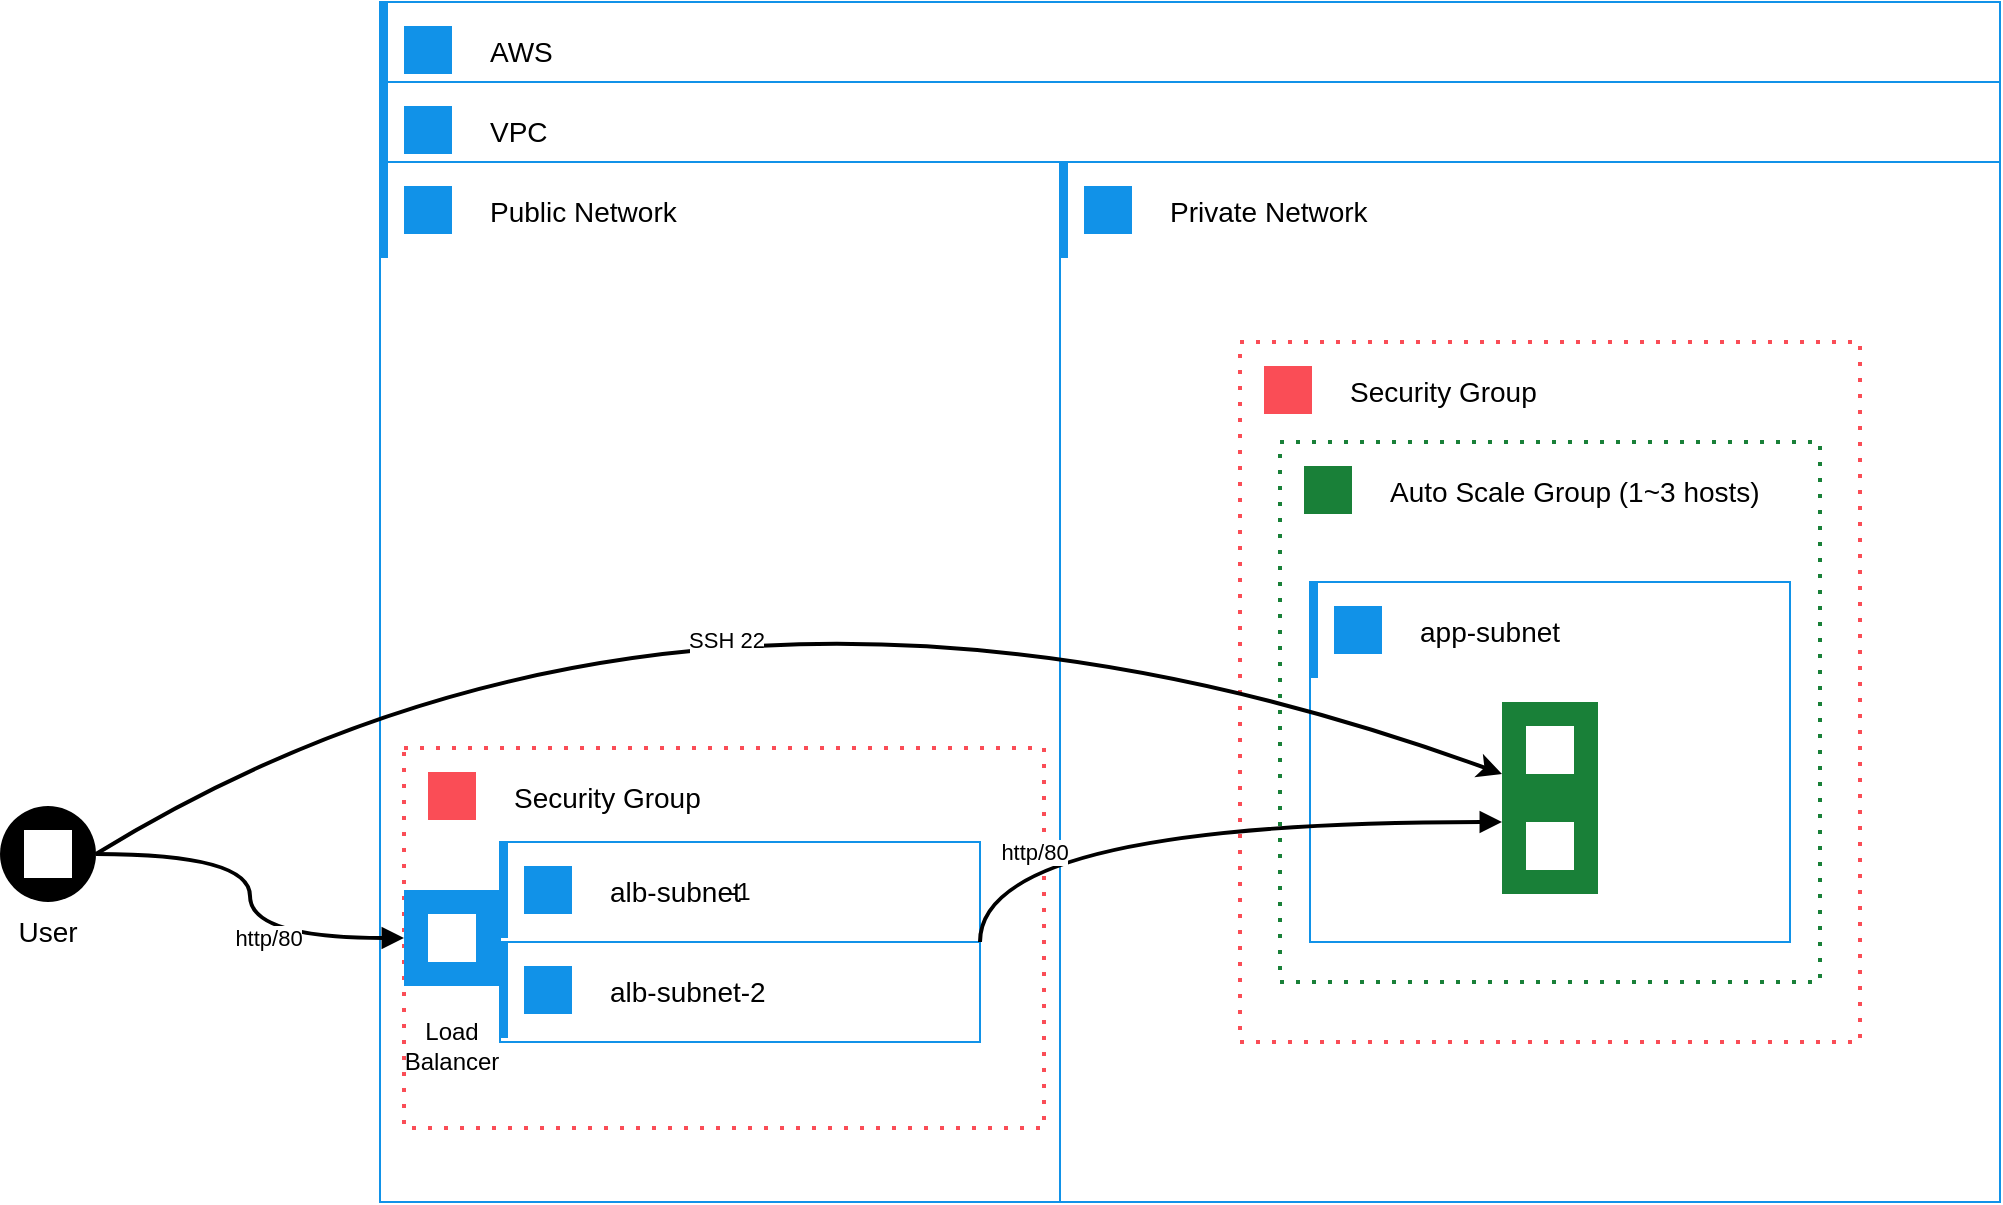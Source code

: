 <mxfile version="26.0.4">
  <diagram name="Page-1" id="7roNWF1qpoUNGFxGU0f3">
    <mxGraphModel dx="2092" dy="941" grid="1" gridSize="10" guides="1" tooltips="1" connect="1" arrows="1" fold="1" page="1" pageScale="1" pageWidth="850" pageHeight="1100" math="0" shadow="0" adaptiveColors="none">
      <root>
        <mxCell id="0" />
        <mxCell id="1" parent="0" />
        <mxCell id="PQe1bKcJ9zIPUSs3W7Ri-1" value="" style="container=1;collapsible=0;expand=0;recursiveResize=0;html=1;whiteSpace=wrap;strokeColor=#1192E8;fillColor=none;strokeWidth=1" parent="1" vertex="1">
          <mxGeometry x="160" y="80" width="810" height="600" as="geometry" />
        </mxCell>
        <mxCell id="PQe1bKcJ9zIPUSs3W7Ri-5" value="" style="container=1;collapsible=0;expand=0;recursiveResize=0;html=1;whiteSpace=wrap;strokeColor=#1192E8;fillColor=none;strokeWidth=1" parent="PQe1bKcJ9zIPUSs3W7Ri-1" vertex="1">
          <mxGeometry y="40" width="810" height="560" as="geometry" />
        </mxCell>
        <mxCell id="PQe1bKcJ9zIPUSs3W7Ri-17" value="" style="container=1;collapsible=0;expand=0;recursiveResize=0;html=1;whiteSpace=wrap;strokeColor=#1192E8;fillColor=none;strokeWidth=1" parent="PQe1bKcJ9zIPUSs3W7Ri-5" vertex="1">
          <mxGeometry x="340" y="40" width="470" height="520" as="geometry" />
        </mxCell>
        <mxCell id="PQe1bKcJ9zIPUSs3W7Ri-18" value="Private Network" style="shape=rect;fillColor=none;aspect=fixed;resizable=0;labelPosition=right;verticalLabelPosition=middle;align=left;verticalAlign=middle;strokeColor=none;part=1;spacingLeft=5;fontSize=14;" parent="PQe1bKcJ9zIPUSs3W7Ri-17" vertex="1">
          <mxGeometry width="48" height="48" relative="1" as="geometry" />
        </mxCell>
        <mxCell id="PQe1bKcJ9zIPUSs3W7Ri-19" value="" style="fillColor=#1192E8;shape=mxgraph.ibm_cloud.network--enterprise;strokeColor=none;dashed=0;outlineConnect=0;html=1;labelPosition=center;verticalLabelPosition=bottom;verticalAlign=top;part=1;movable=0;resizable=0;rotatable=0;" parent="PQe1bKcJ9zIPUSs3W7Ri-18" vertex="1">
          <mxGeometry width="24" height="24" relative="1" as="geometry">
            <mxPoint x="12" y="12" as="offset" />
          </mxGeometry>
        </mxCell>
        <mxCell id="PQe1bKcJ9zIPUSs3W7Ri-20" value="" style="shape=rect;fillColor=#1192E8;aspect=fixed;resizable=0;labelPosition=right;verticalLabelPosition=middle;align=left;verticalAlign=middle;strokeColor=none;part=1;spacingLeft=5;fontSize=14;" parent="PQe1bKcJ9zIPUSs3W7Ri-17" vertex="1">
          <mxGeometry width="4" height="48" relative="1" as="geometry" />
        </mxCell>
        <mxCell id="PQe1bKcJ9zIPUSs3W7Ri-13" value="" style="container=1;collapsible=0;expand=0;recursiveResize=0;html=1;whiteSpace=wrap;strokeColor=#1192E8;fillColor=none;strokeWidth=1" parent="PQe1bKcJ9zIPUSs3W7Ri-5" vertex="1">
          <mxGeometry y="40" width="340" height="520" as="geometry" />
        </mxCell>
        <mxCell id="PQe1bKcJ9zIPUSs3W7Ri-14" value="Public Network" style="shape=rect;fillColor=none;aspect=fixed;resizable=0;labelPosition=right;verticalLabelPosition=middle;align=left;verticalAlign=middle;strokeColor=none;part=1;spacingLeft=5;fontSize=14;" parent="PQe1bKcJ9zIPUSs3W7Ri-13" vertex="1">
          <mxGeometry width="48" height="48" relative="1" as="geometry" />
        </mxCell>
        <mxCell id="PQe1bKcJ9zIPUSs3W7Ri-15" value="" style="fillColor=#1192E8;shape=mxgraph.ibm_cloud.network--public;strokeColor=none;dashed=0;outlineConnect=0;html=1;labelPosition=center;verticalLabelPosition=bottom;verticalAlign=top;part=1;movable=0;resizable=0;rotatable=0;" parent="PQe1bKcJ9zIPUSs3W7Ri-14" vertex="1">
          <mxGeometry width="24" height="24" relative="1" as="geometry">
            <mxPoint x="12" y="12" as="offset" />
          </mxGeometry>
        </mxCell>
        <mxCell id="PQe1bKcJ9zIPUSs3W7Ri-16" value="" style="shape=rect;fillColor=#1192E8;aspect=fixed;resizable=0;labelPosition=right;verticalLabelPosition=middle;align=left;verticalAlign=middle;strokeColor=none;part=1;spacingLeft=5;fontSize=14;" parent="PQe1bKcJ9zIPUSs3W7Ri-13" vertex="1">
          <mxGeometry width="4" height="48" relative="1" as="geometry" />
        </mxCell>
        <mxCell id="PQe1bKcJ9zIPUSs3W7Ri-111" value="" style="container=1;collapsible=0;expand=0;recursiveResize=0;html=1;whiteSpace=wrap;strokeColor=#FA4D56;fillColor=none;dashed=1;dashPattern=1 3;strokeWidth=2" parent="PQe1bKcJ9zIPUSs3W7Ri-13" vertex="1">
          <mxGeometry x="12" y="293" width="320" height="190" as="geometry" />
        </mxCell>
        <mxCell id="PQe1bKcJ9zIPUSs3W7Ri-112" value="Security Group" style="shape=rect;fillColor=none;aspect=fixed;resizable=0;labelPosition=right;verticalLabelPosition=middle;align=left;verticalAlign=middle;strokeColor=none;part=1;spacingLeft=5;fontSize=14;" parent="PQe1bKcJ9zIPUSs3W7Ri-111" vertex="1">
          <mxGeometry width="48" height="48" relative="1" as="geometry" />
        </mxCell>
        <mxCell id="PQe1bKcJ9zIPUSs3W7Ri-113" value="" style="fillColor=#FA4D56;shape=mxgraph.ibm_cloud.group--security;strokeColor=none;dashed=0;outlineConnect=0;html=1;labelPosition=center;verticalLabelPosition=bottom;verticalAlign=top;part=1;movable=0;resizable=0;rotatable=0;" parent="PQe1bKcJ9zIPUSs3W7Ri-112" vertex="1">
          <mxGeometry width="24" height="24" relative="1" as="geometry">
            <mxPoint x="12" y="12" as="offset" />
          </mxGeometry>
        </mxCell>
        <mxCell id="PQe1bKcJ9zIPUSs3W7Ri-55" value="Load Balancer" style="text;html=1;align=center;verticalAlign=middle;whiteSpace=wrap;rounded=0;" parent="PQe1bKcJ9zIPUSs3W7Ri-111" vertex="1">
          <mxGeometry x="-6" y="134" width="60" height="30" as="geometry" />
        </mxCell>
        <mxCell id="PQe1bKcJ9zIPUSs3W7Ri-53" value="" style="shape=rect;fillColor=#1192E8;aspect=fixed;resizable=0;labelPosition=center;verticalLabelPosition=bottom;align=center;verticalAlign=top;strokeColor=none;fontSize=14;rotation=-90;" parent="PQe1bKcJ9zIPUSs3W7Ri-13" vertex="1">
          <mxGeometry x="12" y="364" width="48" height="48" as="geometry" />
        </mxCell>
        <mxCell id="PQe1bKcJ9zIPUSs3W7Ri-54" value="" style="fillColor=#ffffff;strokeColor=none;dashed=0;outlineConnect=0;html=1;labelPosition=center;verticalLabelPosition=bottom;verticalAlign=top;part=1;movable=0;resizable=0;rotatable=0;shape=mxgraph.ibm_cloud.load-balancer--application;rotation=-90;" parent="PQe1bKcJ9zIPUSs3W7Ri-53" vertex="1">
          <mxGeometry width="24" height="24" relative="1" as="geometry">
            <mxPoint x="12" y="12" as="offset" />
          </mxGeometry>
        </mxCell>
        <mxCell id="PQe1bKcJ9zIPUSs3W7Ri-21" value="-1" style="container=1;collapsible=0;expand=0;recursiveResize=0;html=1;whiteSpace=wrap;strokeColor=#1192E8;fillColor=none;strokeWidth=1" parent="PQe1bKcJ9zIPUSs3W7Ri-13" vertex="1">
          <mxGeometry x="60" y="340" width="240" height="50" as="geometry" />
        </mxCell>
        <mxCell id="PQe1bKcJ9zIPUSs3W7Ri-22" value="alb-subnet" style="shape=rect;fillColor=none;aspect=fixed;resizable=0;labelPosition=right;verticalLabelPosition=middle;align=left;verticalAlign=middle;strokeColor=none;part=1;spacingLeft=5;fontSize=14;" parent="PQe1bKcJ9zIPUSs3W7Ri-21" vertex="1">
          <mxGeometry width="48" height="48" relative="1" as="geometry" />
        </mxCell>
        <mxCell id="PQe1bKcJ9zIPUSs3W7Ri-23" value="" style="fillColor=#1192E8;shape=mxgraph.ibm_cloud.ibm-cloud--subnets;strokeColor=none;dashed=0;outlineConnect=0;html=1;labelPosition=center;verticalLabelPosition=bottom;verticalAlign=top;part=1;movable=0;resizable=0;rotatable=0;" parent="PQe1bKcJ9zIPUSs3W7Ri-22" vertex="1">
          <mxGeometry width="24" height="24" relative="1" as="geometry">
            <mxPoint x="12" y="12" as="offset" />
          </mxGeometry>
        </mxCell>
        <mxCell id="PQe1bKcJ9zIPUSs3W7Ri-24" value="" style="shape=rect;fillColor=#1192E8;aspect=fixed;resizable=0;labelPosition=right;verticalLabelPosition=middle;align=left;verticalAlign=middle;strokeColor=none;part=1;spacingLeft=5;fontSize=14;" parent="PQe1bKcJ9zIPUSs3W7Ri-21" vertex="1">
          <mxGeometry width="4" height="48" relative="1" as="geometry" />
        </mxCell>
        <mxCell id="PQe1bKcJ9zIPUSs3W7Ri-9" value="" style="container=1;collapsible=0;expand=0;recursiveResize=0;html=1;whiteSpace=wrap;strokeColor=#1192E8;fillColor=none;strokeWidth=1" parent="PQe1bKcJ9zIPUSs3W7Ri-13" vertex="1">
          <mxGeometry x="60" y="390" width="240" height="50" as="geometry" />
        </mxCell>
        <mxCell id="PQe1bKcJ9zIPUSs3W7Ri-10" value="alb-subnet-2" style="shape=rect;fillColor=none;aspect=fixed;resizable=0;labelPosition=right;verticalLabelPosition=middle;align=left;verticalAlign=middle;strokeColor=none;part=1;spacingLeft=5;fontSize=14;" parent="PQe1bKcJ9zIPUSs3W7Ri-9" vertex="1">
          <mxGeometry width="48" height="48" relative="1" as="geometry" />
        </mxCell>
        <mxCell id="PQe1bKcJ9zIPUSs3W7Ri-11" value="" style="fillColor=#1192E8;shape=mxgraph.ibm_cloud.ibm-cloud--subnets;strokeColor=none;dashed=0;outlineConnect=0;html=1;labelPosition=center;verticalLabelPosition=bottom;verticalAlign=top;part=1;movable=0;resizable=0;rotatable=0;" parent="PQe1bKcJ9zIPUSs3W7Ri-10" vertex="1">
          <mxGeometry width="24" height="24" relative="1" as="geometry">
            <mxPoint x="12" y="12" as="offset" />
          </mxGeometry>
        </mxCell>
        <mxCell id="PQe1bKcJ9zIPUSs3W7Ri-12" value="" style="shape=rect;fillColor=#1192E8;aspect=fixed;resizable=0;labelPosition=right;verticalLabelPosition=middle;align=left;verticalAlign=middle;strokeColor=none;part=1;spacingLeft=5;fontSize=14;" parent="PQe1bKcJ9zIPUSs3W7Ri-9" vertex="1">
          <mxGeometry width="4" height="48" relative="1" as="geometry" />
        </mxCell>
        <mxCell id="8X_C14jSMLgq-pkSq3gb-5" value="" style="container=1;collapsible=0;expand=0;recursiveResize=0;html=1;whiteSpace=wrap;strokeColor=#FA4D56;fillColor=none;dashed=1;dashPattern=1 3;strokeWidth=2" parent="PQe1bKcJ9zIPUSs3W7Ri-13" vertex="1">
          <mxGeometry x="430" y="90" width="310" height="350" as="geometry" />
        </mxCell>
        <mxCell id="8X_C14jSMLgq-pkSq3gb-6" value="Security Group" style="shape=rect;fillColor=none;aspect=fixed;resizable=0;labelPosition=right;verticalLabelPosition=middle;align=left;verticalAlign=middle;strokeColor=none;part=1;spacingLeft=5;fontSize=14;" parent="8X_C14jSMLgq-pkSq3gb-5" vertex="1">
          <mxGeometry width="48" height="48" relative="1" as="geometry" />
        </mxCell>
        <mxCell id="8X_C14jSMLgq-pkSq3gb-7" value="" style="fillColor=#FA4D56;shape=mxgraph.ibm_cloud.group--security;strokeColor=none;dashed=0;outlineConnect=0;html=1;labelPosition=center;verticalLabelPosition=bottom;verticalAlign=top;part=1;movable=0;resizable=0;rotatable=0;" parent="8X_C14jSMLgq-pkSq3gb-6" vertex="1">
          <mxGeometry width="24" height="24" relative="1" as="geometry">
            <mxPoint x="12" y="12" as="offset" />
          </mxGeometry>
        </mxCell>
        <mxCell id="8X_C14jSMLgq-pkSq3gb-8" value="" style="container=1;collapsible=0;expand=0;recursiveResize=0;html=1;whiteSpace=wrap;strokeColor=#198038;fillColor=none;dashed=1;dashPattern=1 3;strokeWidth=2" parent="8X_C14jSMLgq-pkSq3gb-5" vertex="1">
          <mxGeometry x="20" y="50" width="270" height="270" as="geometry" />
        </mxCell>
        <mxCell id="8X_C14jSMLgq-pkSq3gb-9" value="Auto Scale Group (1~3 hosts)" style="shape=rect;fillColor=none;aspect=fixed;resizable=0;labelPosition=right;verticalLabelPosition=middle;align=left;verticalAlign=middle;strokeColor=none;part=1;spacingLeft=5;fontSize=14;" parent="8X_C14jSMLgq-pkSq3gb-8" vertex="1">
          <mxGeometry width="48" height="48" relative="1" as="geometry" />
        </mxCell>
        <mxCell id="8X_C14jSMLgq-pkSq3gb-10" value="" style="fillColor=#198038;shape=mxgraph.ibm_cloud.autoscaling;strokeColor=none;dashed=0;outlineConnect=0;html=1;labelPosition=center;verticalLabelPosition=bottom;verticalAlign=top;part=1;movable=0;resizable=0;rotatable=0;" parent="8X_C14jSMLgq-pkSq3gb-9" vertex="1">
          <mxGeometry width="24" height="24" relative="1" as="geometry">
            <mxPoint x="12" y="12" as="offset" />
          </mxGeometry>
        </mxCell>
        <mxCell id="8X_C14jSMLgq-pkSq3gb-99" value="" style="container=1;collapsible=0;expand=0;recursiveResize=0;html=1;whiteSpace=wrap;strokeColor=#1192E8;fillColor=none;strokeWidth=1" parent="8X_C14jSMLgq-pkSq3gb-8" vertex="1">
          <mxGeometry x="15" y="70" width="240" height="180" as="geometry" />
        </mxCell>
        <mxCell id="8X_C14jSMLgq-pkSq3gb-100" value="app-subnet" style="shape=rect;fillColor=none;aspect=fixed;resizable=0;labelPosition=right;verticalLabelPosition=middle;align=left;verticalAlign=middle;strokeColor=none;part=1;spacingLeft=5;fontSize=14;" parent="8X_C14jSMLgq-pkSq3gb-99" vertex="1">
          <mxGeometry width="48" height="48" relative="1" as="geometry" />
        </mxCell>
        <mxCell id="8X_C14jSMLgq-pkSq3gb-101" value="" style="fillColor=#1192E8;shape=mxgraph.ibm_cloud.ibm-cloud--subnets;strokeColor=none;dashed=0;outlineConnect=0;html=1;labelPosition=center;verticalLabelPosition=bottom;verticalAlign=top;part=1;movable=0;resizable=0;rotatable=0;" parent="8X_C14jSMLgq-pkSq3gb-100" vertex="1">
          <mxGeometry width="24" height="24" relative="1" as="geometry">
            <mxPoint x="12" y="12" as="offset" />
          </mxGeometry>
        </mxCell>
        <mxCell id="8X_C14jSMLgq-pkSq3gb-102" value="" style="shape=rect;fillColor=#1192E8;aspect=fixed;resizable=0;labelPosition=right;verticalLabelPosition=middle;align=left;verticalAlign=middle;strokeColor=none;part=1;spacingLeft=5;fontSize=14;" parent="8X_C14jSMLgq-pkSq3gb-99" vertex="1">
          <mxGeometry width="4" height="48" relative="1" as="geometry" />
        </mxCell>
        <mxCell id="8X_C14jSMLgq-pkSq3gb-103" value="" style="shape=rect;fillColor=#198038;aspect=fixed;resizable=0;labelPosition=center;verticalLabelPosition=bottom;align=center;verticalAlign=top;strokeColor=none;fontSize=14;" parent="8X_C14jSMLgq-pkSq3gb-99" vertex="1">
          <mxGeometry x="96" y="108" width="48" height="48" as="geometry" />
        </mxCell>
        <mxCell id="8X_C14jSMLgq-pkSq3gb-104" value="" style="fillColor=#ffffff;strokeColor=none;dashed=0;outlineConnect=0;html=1;labelPosition=center;verticalLabelPosition=bottom;verticalAlign=top;part=1;movable=0;resizable=0;rotatable=0;shape=mxgraph.ibm_cloud.ibm-cloud--virtual-server-vpc" parent="8X_C14jSMLgq-pkSq3gb-103" vertex="1">
          <mxGeometry width="24" height="24" relative="1" as="geometry">
            <mxPoint x="12" y="12" as="offset" />
          </mxGeometry>
        </mxCell>
        <mxCell id="8X_C14jSMLgq-pkSq3gb-105" value="" style="shape=rect;fillColor=#198038;aspect=fixed;resizable=0;labelPosition=center;verticalLabelPosition=bottom;align=center;verticalAlign=top;strokeColor=none;fontSize=14;" parent="8X_C14jSMLgq-pkSq3gb-99" vertex="1">
          <mxGeometry x="96" y="60" width="48" height="48" as="geometry" />
        </mxCell>
        <mxCell id="8X_C14jSMLgq-pkSq3gb-106" value="" style="fillColor=#ffffff;strokeColor=none;dashed=0;outlineConnect=0;html=1;labelPosition=center;verticalLabelPosition=bottom;verticalAlign=top;part=1;movable=0;resizable=0;rotatable=0;shape=mxgraph.ibm_cloud.ibm-cloud--virtual-server-vpc" parent="8X_C14jSMLgq-pkSq3gb-105" vertex="1">
          <mxGeometry width="24" height="24" relative="1" as="geometry">
            <mxPoint x="12" y="12" as="offset" />
          </mxGeometry>
        </mxCell>
        <mxCell id="O5wpfKrNEk4fxYHZwdj1-3" value="" style="html=1;labelBackgroundColor=#ffffff;jettySize=auto;orthogonalLoop=1;fontSize=14;rounded=0;jumpStyle=gap;edgeStyle=orthogonalEdgeStyle;startArrow=none;endArrow=block;strokeWidth=2;endFill=1;exitX=1;exitY=0;exitDx=0;exitDy=0;entryX=0;entryY=0.25;entryDx=0;entryDy=0;curved=1;" parent="PQe1bKcJ9zIPUSs3W7Ri-13" source="PQe1bKcJ9zIPUSs3W7Ri-9" target="8X_C14jSMLgq-pkSq3gb-103" edge="1">
          <mxGeometry width="48" height="48" relative="1" as="geometry">
            <mxPoint x="360" y="460" as="sourcePoint" />
            <mxPoint x="408" y="412" as="targetPoint" />
          </mxGeometry>
        </mxCell>
        <mxCell id="O5wpfKrNEk4fxYHZwdj1-10" value="http/80" style="edgeLabel;html=1;align=center;verticalAlign=middle;resizable=0;points=[];" parent="O5wpfKrNEk4fxYHZwdj1-3" vertex="1" connectable="0">
          <mxGeometry x="-0.364" y="1" relative="1" as="geometry">
            <mxPoint x="-15" y="16" as="offset" />
          </mxGeometry>
        </mxCell>
        <mxCell id="PQe1bKcJ9zIPUSs3W7Ri-114" value="User" style="shape=ellipse;fillColor=#000000;aspect=fixed;resizable=0;labelPosition=center;verticalLabelPosition=bottom;align=center;verticalAlign=top;strokeColor=none;fontSize=14;" parent="PQe1bKcJ9zIPUSs3W7Ri-13" vertex="1">
          <mxGeometry x="-190" y="322" width="48" height="48" as="geometry" />
        </mxCell>
        <mxCell id="PQe1bKcJ9zIPUSs3W7Ri-115" value="" style="fillColor=#ffffff;strokeColor=none;dashed=0;outlineConnect=0;html=1;labelPosition=center;verticalLabelPosition=bottom;verticalAlign=top;part=1;movable=0;resizable=0;rotatable=0;shape=mxgraph.ibm_cloud.user" parent="PQe1bKcJ9zIPUSs3W7Ri-114" vertex="1">
          <mxGeometry width="24" height="24" relative="1" as="geometry">
            <mxPoint x="12" y="12" as="offset" />
          </mxGeometry>
        </mxCell>
        <mxCell id="O5wpfKrNEk4fxYHZwdj1-5" value="" style="html=1;labelBackgroundColor=#ffffff;jettySize=auto;orthogonalLoop=1;fontSize=14;rounded=0;jumpStyle=gap;edgeStyle=orthogonalEdgeStyle;startArrow=none;endArrow=block;strokeWidth=2;endFill=1;exitX=1;exitY=0.5;exitDx=0;exitDy=0;entryX=0;entryY=0.5;entryDx=0;entryDy=0;curved=1;" parent="PQe1bKcJ9zIPUSs3W7Ri-13" source="PQe1bKcJ9zIPUSs3W7Ri-114" target="PQe1bKcJ9zIPUSs3W7Ri-111" edge="1">
          <mxGeometry width="48" height="48" relative="1" as="geometry">
            <mxPoint x="-110" y="270" as="sourcePoint" />
            <mxPoint x="-62" y="222" as="targetPoint" />
          </mxGeometry>
        </mxCell>
        <mxCell id="O5wpfKrNEk4fxYHZwdj1-8" value="http/80" style="edgeLabel;html=1;align=center;verticalAlign=middle;resizable=0;points=[];" parent="O5wpfKrNEk4fxYHZwdj1-5" vertex="1" connectable="0">
          <mxGeometry x="0.209" y="9" relative="1" as="geometry">
            <mxPoint as="offset" />
          </mxGeometry>
        </mxCell>
        <mxCell id="V01YUgwf4cVxbh6VhK7j-7" value="" style="endArrow=classic;html=1;rounded=0;exitX=1;exitY=0.5;exitDx=0;exitDy=0;entryX=0;entryY=0.75;entryDx=0;entryDy=0;curved=1;strokeWidth=2;" edge="1" parent="PQe1bKcJ9zIPUSs3W7Ri-13" source="PQe1bKcJ9zIPUSs3W7Ri-114" target="8X_C14jSMLgq-pkSq3gb-105">
          <mxGeometry width="50" height="50" relative="1" as="geometry">
            <mxPoint x="280" y="350" as="sourcePoint" />
            <mxPoint x="330" y="300" as="targetPoint" />
            <Array as="points">
              <mxPoint x="160" y="160" />
            </Array>
          </mxGeometry>
        </mxCell>
        <mxCell id="V01YUgwf4cVxbh6VhK7j-8" value="SSH 22" style="edgeLabel;html=1;align=center;verticalAlign=middle;resizable=0;points=[];" vertex="1" connectable="0" parent="V01YUgwf4cVxbh6VhK7j-7">
          <mxGeometry x="0.008" y="-70" relative="1" as="geometry">
            <mxPoint as="offset" />
          </mxGeometry>
        </mxCell>
        <mxCell id="PQe1bKcJ9zIPUSs3W7Ri-6" value="VPC" style="shape=rect;fillColor=none;aspect=fixed;resizable=0;labelPosition=right;verticalLabelPosition=middle;align=left;verticalAlign=middle;strokeColor=none;part=1;spacingLeft=5;fontSize=14;" parent="PQe1bKcJ9zIPUSs3W7Ri-5" vertex="1">
          <mxGeometry width="48" height="48" relative="1" as="geometry" />
        </mxCell>
        <mxCell id="PQe1bKcJ9zIPUSs3W7Ri-7" value="" style="fillColor=#1192E8;shape=mxgraph.ibm_cloud.ibm-cloud--vpc;strokeColor=none;dashed=0;outlineConnect=0;html=1;labelPosition=center;verticalLabelPosition=bottom;verticalAlign=top;part=1;movable=0;resizable=0;rotatable=0;" parent="PQe1bKcJ9zIPUSs3W7Ri-6" vertex="1">
          <mxGeometry width="24" height="24" relative="1" as="geometry">
            <mxPoint x="12" y="12" as="offset" />
          </mxGeometry>
        </mxCell>
        <mxCell id="PQe1bKcJ9zIPUSs3W7Ri-8" value="" style="shape=rect;fillColor=#1192E8;aspect=fixed;resizable=0;labelPosition=right;verticalLabelPosition=middle;align=left;verticalAlign=middle;strokeColor=none;part=1;spacingLeft=5;fontSize=14;" parent="PQe1bKcJ9zIPUSs3W7Ri-5" vertex="1">
          <mxGeometry width="4" height="48" relative="1" as="geometry" />
        </mxCell>
        <mxCell id="PQe1bKcJ9zIPUSs3W7Ri-2" value="AWS" style="shape=rect;fillColor=none;aspect=fixed;resizable=0;labelPosition=right;verticalLabelPosition=middle;align=left;verticalAlign=middle;strokeColor=none;part=1;spacingLeft=5;fontSize=14;" parent="PQe1bKcJ9zIPUSs3W7Ri-1" vertex="1">
          <mxGeometry width="48" height="48" relative="1" as="geometry" />
        </mxCell>
        <mxCell id="PQe1bKcJ9zIPUSs3W7Ri-3" value="" style="fillColor=#1192E8;shape=mxgraph.ibm_cloud.ibm-cloud;strokeColor=none;dashed=0;outlineConnect=0;html=1;labelPosition=center;verticalLabelPosition=bottom;verticalAlign=top;part=1;movable=0;resizable=0;rotatable=0;" parent="PQe1bKcJ9zIPUSs3W7Ri-2" vertex="1">
          <mxGeometry width="24" height="24" relative="1" as="geometry">
            <mxPoint x="12" y="12" as="offset" />
          </mxGeometry>
        </mxCell>
        <mxCell id="PQe1bKcJ9zIPUSs3W7Ri-4" value="" style="shape=rect;fillColor=#1192E8;aspect=fixed;resizable=0;labelPosition=right;verticalLabelPosition=middle;align=left;verticalAlign=middle;strokeColor=none;part=1;spacingLeft=5;fontSize=14;" parent="PQe1bKcJ9zIPUSs3W7Ri-1" vertex="1">
          <mxGeometry width="4" height="48" relative="1" as="geometry" />
        </mxCell>
      </root>
    </mxGraphModel>
  </diagram>
</mxfile>
